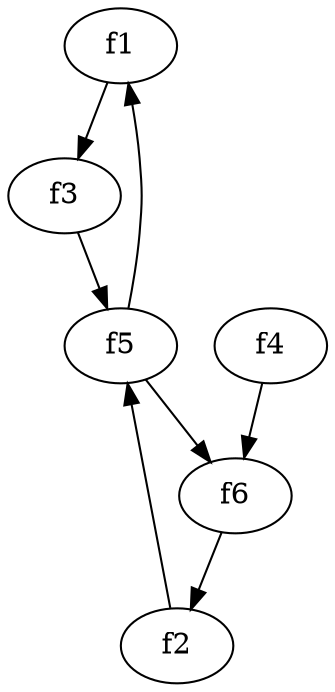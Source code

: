 strict digraph  {
f1;
f2;
f3;
f4;
f5;
f6;
f1 -> f3  [weight=2];
f2 -> f5  [weight=2];
f3 -> f5  [weight=2];
f4 -> f6  [weight=2];
f5 -> f6  [weight=2];
f5 -> f1  [weight=2];
f6 -> f2  [weight=2];
}

